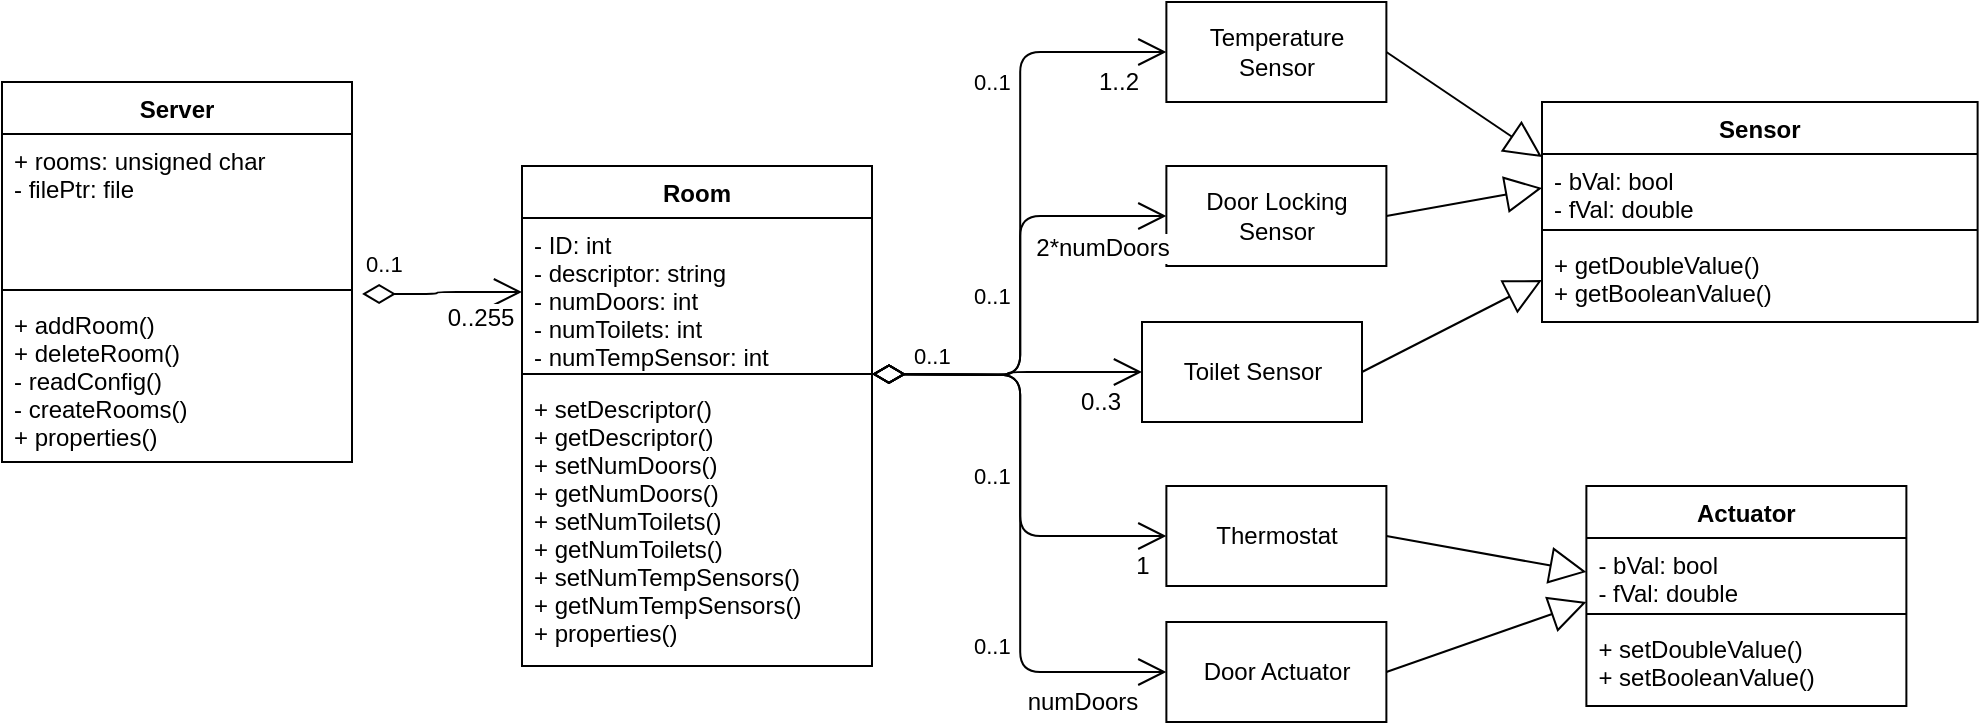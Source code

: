 <mxfile version="12.9.3" type="device"><diagram id="3Pt5scajPjNzUHkOrpBH" name="Page-1"><mxGraphModel dx="1061" dy="594" grid="1" gridSize="10" guides="1" tooltips="1" connect="1" arrows="1" fold="1" page="1" pageScale="1" pageWidth="1169" pageHeight="827" math="0" shadow="0"><root><mxCell id="0"/><mxCell id="1" parent="0"/><mxCell id="AfueZ1ysDypsQj0NQMHV-8" value="Temperature&lt;br&gt;Sensor" style="html=1;" parent="1" vertex="1"><mxGeometry x="732.19" y="320" width="110" height="50" as="geometry"/></mxCell><mxCell id="AfueZ1ysDypsQj0NQMHV-13" value="Door Locking&lt;br&gt;Sensor" style="html=1;" parent="1" vertex="1"><mxGeometry x="732.19" y="402" width="110" height="50" as="geometry"/></mxCell><mxCell id="AfueZ1ysDypsQj0NQMHV-15" value="0..1" style="endArrow=open;html=1;endSize=12;startArrow=diamondThin;startSize=14;startFill=0;edgeStyle=orthogonalEdgeStyle;align=left;verticalAlign=bottom;entryX=0;entryY=0.5;entryDx=0;entryDy=0;exitX=1;exitY=0.5;exitDx=0;exitDy=0;" parent="1" target="AfueZ1ysDypsQj0NQMHV-8" edge="1"><mxGeometry x="0.375" y="25" relative="1" as="geometry"><mxPoint x="585.0" y="506" as="sourcePoint"/><mxPoint x="660" y="610" as="targetPoint"/><mxPoint as="offset"/></mxGeometry></mxCell><mxCell id="AfueZ1ysDypsQj0NQMHV-16" value="1..2" style="text;html=1;resizable=0;points=[];align=center;verticalAlign=middle;labelBackgroundColor=#ffffff;" parent="AfueZ1ysDypsQj0NQMHV-15" vertex="1" connectable="0"><mxGeometry x="0.903" y="-3" relative="1" as="geometry"><mxPoint x="-9.33" y="12" as="offset"/></mxGeometry></mxCell><mxCell id="AfueZ1ysDypsQj0NQMHV-17" value="" style="endArrow=block;endSize=16;endFill=0;html=1;entryX=0;entryY=0.25;entryDx=0;entryDy=0;exitX=1;exitY=0.5;exitDx=0;exitDy=0;" parent="1" source="AfueZ1ysDypsQj0NQMHV-8" target="AfueZ1ysDypsQj0NQMHV-9" edge="1"><mxGeometry x="0.058" y="-8" width="160" relative="1" as="geometry"><mxPoint x="612.19" y="620" as="sourcePoint"/><mxPoint x="772.19" y="620" as="targetPoint"/><mxPoint as="offset"/></mxGeometry></mxCell><mxCell id="AfueZ1ysDypsQj0NQMHV-18" value="" style="endArrow=block;endSize=16;endFill=0;html=1;entryX=0;entryY=0.5;entryDx=0;entryDy=0;exitX=1;exitY=0.5;exitDx=0;exitDy=0;" parent="1" source="AfueZ1ysDypsQj0NQMHV-13" target="AfueZ1ysDypsQj0NQMHV-10" edge="1"><mxGeometry x="0.058" y="-8" width="160" relative="1" as="geometry"><mxPoint x="862.19" y="550" as="sourcePoint"/><mxPoint x="972.19" y="444.0" as="targetPoint"/><mxPoint as="offset"/></mxGeometry></mxCell><mxCell id="s8RaV9ek4FCz3kDoMfTA-5" value="Thermostat" style="html=1;" parent="1" vertex="1"><mxGeometry x="732.19" y="562" width="110" height="50" as="geometry"/></mxCell><mxCell id="s8RaV9ek4FCz3kDoMfTA-6" value="Toilet Sensor" style="html=1;" parent="1" vertex="1"><mxGeometry x="720" y="480" width="110" height="50" as="geometry"/></mxCell><mxCell id="s8RaV9ek4FCz3kDoMfTA-7" value="" style="endArrow=block;endSize=16;endFill=0;html=1;entryX=0;entryY=0.5;entryDx=0;entryDy=0;exitX=1;exitY=0.5;exitDx=0;exitDy=0;" parent="1" source="s8RaV9ek4FCz3kDoMfTA-6" target="AfueZ1ysDypsQj0NQMHV-12" edge="1"><mxGeometry x="0.058" y="-8" width="160" relative="1" as="geometry"><mxPoint x="852.19" y="441" as="sourcePoint"/><mxPoint x="952.19" y="403" as="targetPoint"/><mxPoint as="offset"/></mxGeometry></mxCell><mxCell id="s8RaV9ek4FCz3kDoMfTA-8" value="" style="endArrow=block;endSize=16;endFill=0;html=1;entryX=0;entryY=0.5;entryDx=0;entryDy=0;exitX=1;exitY=0.5;exitDx=0;exitDy=0;" parent="1" source="s8RaV9ek4FCz3kDoMfTA-5" target="s8RaV9ek4FCz3kDoMfTA-2" edge="1"><mxGeometry x="0.058" y="-8" width="160" relative="1" as="geometry"><mxPoint x="862.19" y="451" as="sourcePoint"/><mxPoint x="962.19" y="413" as="targetPoint"/><mxPoint as="offset"/></mxGeometry></mxCell><mxCell id="WENLsrXnCyXyM0bJ2roN-1" value="Door Actuator" style="html=1;" parent="1" vertex="1"><mxGeometry x="732.19" y="630" width="110" height="50" as="geometry"/></mxCell><mxCell id="WENLsrXnCyXyM0bJ2roN-2" value="" style="endArrow=block;endSize=16;endFill=0;html=1;exitX=1;exitY=0.5;exitDx=0;exitDy=0;" parent="1" source="WENLsrXnCyXyM0bJ2roN-1" edge="1"><mxGeometry x="0.058" y="-8" width="160" relative="1" as="geometry"><mxPoint x="852.19" y="650" as="sourcePoint"/><mxPoint x="942.19" y="620" as="targetPoint"/><mxPoint as="offset"/></mxGeometry></mxCell><mxCell id="WENLsrXnCyXyM0bJ2roN-3" value="0..1" style="endArrow=open;html=1;endSize=12;startArrow=diamondThin;startSize=14;startFill=0;edgeStyle=orthogonalEdgeStyle;align=left;verticalAlign=bottom;exitX=1;exitY=0.5;exitDx=0;exitDy=0;entryX=0;entryY=0.5;entryDx=0;entryDy=0;" parent="1" target="AfueZ1ysDypsQj0NQMHV-13" edge="1"><mxGeometry x="-0.072" y="25" relative="1" as="geometry"><mxPoint x="585.0" y="506" as="sourcePoint"/><mxPoint x="690" y="345" as="targetPoint"/><mxPoint as="offset"/></mxGeometry></mxCell><mxCell id="WENLsrXnCyXyM0bJ2roN-4" value="2*numDoors" style="text;html=1;resizable=0;points=[];align=center;verticalAlign=middle;labelBackgroundColor=#ffffff;" parent="WENLsrXnCyXyM0bJ2roN-3" vertex="1" connectable="0"><mxGeometry x="0.903" y="-3" relative="1" as="geometry"><mxPoint x="-21.4" y="13.0" as="offset"/></mxGeometry></mxCell><mxCell id="WENLsrXnCyXyM0bJ2roN-5" value="0..1" style="endArrow=open;html=1;endSize=12;startArrow=diamondThin;startSize=14;startFill=0;edgeStyle=orthogonalEdgeStyle;align=left;verticalAlign=bottom;entryX=0;entryY=0.5;entryDx=0;entryDy=0;exitX=1;exitY=0.5;exitDx=0;exitDy=0;" parent="1" target="s8RaV9ek4FCz3kDoMfTA-6" edge="1"><mxGeometry x="-0.722" relative="1" as="geometry"><mxPoint x="585.0" y="506" as="sourcePoint"/><mxPoint x="690" y="431" as="targetPoint"/><mxPoint as="offset"/></mxGeometry></mxCell><mxCell id="WENLsrXnCyXyM0bJ2roN-6" value="0..3" style="text;html=1;resizable=0;points=[];align=center;verticalAlign=middle;labelBackgroundColor=#ffffff;" parent="WENLsrXnCyXyM0bJ2roN-5" vertex="1" connectable="0"><mxGeometry x="0.903" y="-3" relative="1" as="geometry"><mxPoint x="-14.57" y="12" as="offset"/></mxGeometry></mxCell><mxCell id="WENLsrXnCyXyM0bJ2roN-7" value="0..1" style="endArrow=open;html=1;endSize=12;startArrow=diamondThin;startSize=14;startFill=0;edgeStyle=orthogonalEdgeStyle;align=left;verticalAlign=bottom;entryX=0;entryY=0.5;entryDx=0;entryDy=0;exitX=1;exitY=0.5;exitDx=0;exitDy=0;" parent="1" target="s8RaV9ek4FCz3kDoMfTA-5" edge="1"><mxGeometry x="0.179" y="-25" relative="1" as="geometry"><mxPoint x="585.0" y="506" as="sourcePoint"/><mxPoint x="700" y="441" as="targetPoint"/><mxPoint as="offset"/></mxGeometry></mxCell><mxCell id="WENLsrXnCyXyM0bJ2roN-8" value="1" style="text;html=1;resizable=0;points=[];align=center;verticalAlign=middle;labelBackgroundColor=#ffffff;" parent="WENLsrXnCyXyM0bJ2roN-7" vertex="1" connectable="0"><mxGeometry x="0.903" y="-3" relative="1" as="geometry"><mxPoint x="-1" y="12" as="offset"/></mxGeometry></mxCell><mxCell id="WENLsrXnCyXyM0bJ2roN-9" value="0..1" style="endArrow=open;html=1;endSize=12;startArrow=diamondThin;startSize=14;startFill=0;edgeStyle=orthogonalEdgeStyle;align=left;verticalAlign=bottom;entryX=0;entryY=0.5;entryDx=0;entryDy=0;" parent="1" target="WENLsrXnCyXyM0bJ2roN-1" edge="1"><mxGeometry x="0.477" y="-25" relative="1" as="geometry"><mxPoint x="585" y="506" as="sourcePoint"/><mxPoint x="710" y="451" as="targetPoint"/><mxPoint as="offset"/></mxGeometry></mxCell><mxCell id="WENLsrXnCyXyM0bJ2roN-10" value="numDoors" style="text;html=1;resizable=0;points=[];align=center;verticalAlign=middle;labelBackgroundColor=#ffffff;" parent="WENLsrXnCyXyM0bJ2roN-9" vertex="1" connectable="0"><mxGeometry x="0.903" y="-3" relative="1" as="geometry"><mxPoint x="-28" y="12" as="offset"/></mxGeometry></mxCell><mxCell id="ifOFFngiT0fjm3P6TJ4v-1" value="0..1" style="endArrow=open;html=1;endSize=12;startArrow=diamondThin;startSize=14;startFill=0;edgeStyle=orthogonalEdgeStyle;align=left;verticalAlign=bottom;entryX=0;entryY=0.5;entryDx=0;entryDy=0;exitX=1.029;exitY=-0.025;exitDx=0;exitDy=0;exitPerimeter=0;" parent="1" source="d2sI7Pk4INNdr710VM7S-10" target="1Cw-T90w7NJkS-9PfeAJ-12" edge="1"><mxGeometry x="-1" y="6" relative="1" as="geometry"><mxPoint x="330" y="465" as="sourcePoint"/><mxPoint x="425" y="407.0" as="targetPoint"/><mxPoint as="offset"/></mxGeometry></mxCell><mxCell id="ifOFFngiT0fjm3P6TJ4v-2" value="0..255" style="text;html=1;resizable=0;points=[];align=center;verticalAlign=middle;labelBackgroundColor=#ffffff;" parent="ifOFFngiT0fjm3P6TJ4v-1" vertex="1" connectable="0"><mxGeometry x="0.903" y="-3" relative="1" as="geometry"><mxPoint x="-16.9" y="10" as="offset"/></mxGeometry></mxCell><mxCell id="1Cw-T90w7NJkS-9PfeAJ-11" value="Room" style="swimlane;fontStyle=1;align=center;verticalAlign=top;childLayout=stackLayout;horizontal=1;startSize=26;horizontalStack=0;resizeParent=1;resizeParentMax=0;resizeLast=0;collapsible=1;marginBottom=0;" parent="1" vertex="1"><mxGeometry x="410" y="402" width="175" height="250" as="geometry"/></mxCell><mxCell id="1Cw-T90w7NJkS-9PfeAJ-12" value="- ID: int&#10;- descriptor: string &#10;- numDoors: int&#10;- numToilets: int&#10;- numTempSensor: int&#10;" style="text;strokeColor=none;fillColor=none;align=left;verticalAlign=top;spacingLeft=4;spacingRight=4;overflow=hidden;rotatable=0;points=[[0,0.5],[1,0.5]];portConstraint=eastwest;" parent="1Cw-T90w7NJkS-9PfeAJ-11" vertex="1"><mxGeometry y="26" width="175" height="74" as="geometry"/></mxCell><mxCell id="1Cw-T90w7NJkS-9PfeAJ-13" value="" style="line;strokeWidth=1;fillColor=none;align=left;verticalAlign=middle;spacingTop=-1;spacingLeft=3;spacingRight=3;rotatable=0;labelPosition=right;points=[];portConstraint=eastwest;" parent="1Cw-T90w7NJkS-9PfeAJ-11" vertex="1"><mxGeometry y="100" width="175" height="8" as="geometry"/></mxCell><mxCell id="1Cw-T90w7NJkS-9PfeAJ-14" value="+ setDescriptor()&#10;+ getDescriptor()&#10;+ setNumDoors()&#10;+ getNumDoors()&#10;+ setNumToilets()&#10;+ getNumToilets()&#10;+ setNumTempSensors()&#10;+ getNumTempSensors()&#10;+ properties()" style="text;strokeColor=none;fillColor=none;align=left;verticalAlign=top;spacingLeft=4;spacingRight=4;overflow=hidden;rotatable=0;points=[[0,0.5],[1,0.5]];portConstraint=eastwest;" parent="1Cw-T90w7NJkS-9PfeAJ-11" vertex="1"><mxGeometry y="108" width="175" height="142" as="geometry"/></mxCell><mxCell id="s8RaV9ek4FCz3kDoMfTA-1" value="Actuator" style="swimlane;fontStyle=1;align=center;verticalAlign=top;childLayout=stackLayout;horizontal=1;startSize=26;horizontalStack=0;resizeParent=1;resizeParentMax=0;resizeLast=0;collapsible=1;marginBottom=0;" parent="1" vertex="1"><mxGeometry x="942.19" y="562" width="160" height="110" as="geometry"/></mxCell><mxCell id="s8RaV9ek4FCz3kDoMfTA-2" value="- bVal: bool&#10;- fVal: double" style="text;strokeColor=none;fillColor=none;align=left;verticalAlign=top;spacingLeft=4;spacingRight=4;overflow=hidden;rotatable=0;points=[[0,0.5],[1,0.5]];portConstraint=eastwest;" parent="s8RaV9ek4FCz3kDoMfTA-1" vertex="1"><mxGeometry y="26" width="160" height="34" as="geometry"/></mxCell><mxCell id="s8RaV9ek4FCz3kDoMfTA-3" value="" style="line;strokeWidth=1;fillColor=none;align=left;verticalAlign=middle;spacingTop=-1;spacingLeft=3;spacingRight=3;rotatable=0;labelPosition=right;points=[];portConstraint=eastwest;" parent="s8RaV9ek4FCz3kDoMfTA-1" vertex="1"><mxGeometry y="60" width="160" height="8" as="geometry"/></mxCell><mxCell id="s8RaV9ek4FCz3kDoMfTA-4" value="+ setDoubleValue()&#10;+ setBooleanValue()" style="text;strokeColor=none;fillColor=none;align=left;verticalAlign=top;spacingLeft=4;spacingRight=4;overflow=hidden;rotatable=0;points=[[0,0.5],[1,0.5]];portConstraint=eastwest;" parent="s8RaV9ek4FCz3kDoMfTA-1" vertex="1"><mxGeometry y="68" width="160" height="42" as="geometry"/></mxCell><mxCell id="AfueZ1ysDypsQj0NQMHV-9" value="Sensor" style="swimlane;fontStyle=1;align=center;verticalAlign=top;childLayout=stackLayout;horizontal=1;startSize=26;horizontalStack=0;resizeParent=1;resizeParentMax=0;resizeLast=0;collapsible=1;marginBottom=0;" parent="1" vertex="1"><mxGeometry x="920" y="370" width="217.81" height="110" as="geometry"/></mxCell><mxCell id="AfueZ1ysDypsQj0NQMHV-10" value="- bVal: bool&#10;- fVal: double" style="text;strokeColor=none;fillColor=none;align=left;verticalAlign=top;spacingLeft=4;spacingRight=4;overflow=hidden;rotatable=0;points=[[0,0.5],[1,0.5]];portConstraint=eastwest;" parent="AfueZ1ysDypsQj0NQMHV-9" vertex="1"><mxGeometry y="26" width="217.81" height="34" as="geometry"/></mxCell><mxCell id="AfueZ1ysDypsQj0NQMHV-11" value="" style="line;strokeWidth=1;fillColor=none;align=left;verticalAlign=middle;spacingTop=-1;spacingLeft=3;spacingRight=3;rotatable=0;labelPosition=right;points=[];portConstraint=eastwest;" parent="AfueZ1ysDypsQj0NQMHV-9" vertex="1"><mxGeometry y="60" width="217.81" height="8" as="geometry"/></mxCell><mxCell id="AfueZ1ysDypsQj0NQMHV-12" value="+ getDoubleValue()&#10;+ getBooleanValue()" style="text;strokeColor=none;fillColor=none;align=left;verticalAlign=top;spacingLeft=4;spacingRight=4;overflow=hidden;rotatable=0;points=[[0,0.5],[1,0.5]];portConstraint=eastwest;" parent="AfueZ1ysDypsQj0NQMHV-9" vertex="1"><mxGeometry y="68" width="217.81" height="42" as="geometry"/></mxCell><mxCell id="d2sI7Pk4INNdr710VM7S-7" value="Server" style="swimlane;fontStyle=1;align=center;verticalAlign=top;childLayout=stackLayout;horizontal=1;startSize=26;horizontalStack=0;resizeParent=1;resizeParentMax=0;resizeLast=0;collapsible=1;marginBottom=0;" vertex="1" parent="1"><mxGeometry x="150" y="360" width="175" height="190" as="geometry"/></mxCell><mxCell id="d2sI7Pk4INNdr710VM7S-8" value="+ rooms: unsigned char&#10;- filePtr: file" style="text;strokeColor=none;fillColor=none;align=left;verticalAlign=top;spacingLeft=4;spacingRight=4;overflow=hidden;rotatable=0;points=[[0,0.5],[1,0.5]];portConstraint=eastwest;" vertex="1" parent="d2sI7Pk4INNdr710VM7S-7"><mxGeometry y="26" width="175" height="74" as="geometry"/></mxCell><mxCell id="d2sI7Pk4INNdr710VM7S-9" value="" style="line;strokeWidth=1;fillColor=none;align=left;verticalAlign=middle;spacingTop=-1;spacingLeft=3;spacingRight=3;rotatable=0;labelPosition=right;points=[];portConstraint=eastwest;" vertex="1" parent="d2sI7Pk4INNdr710VM7S-7"><mxGeometry y="100" width="175" height="8" as="geometry"/></mxCell><mxCell id="d2sI7Pk4INNdr710VM7S-10" value="+ addRoom()&#10;+ deleteRoom()&#10;- readConfig()&#10;- createRooms()&#10;+ properties()&#10;" style="text;strokeColor=none;fillColor=none;align=left;verticalAlign=top;spacingLeft=4;spacingRight=4;overflow=hidden;rotatable=0;points=[[0,0.5],[1,0.5]];portConstraint=eastwest;" vertex="1" parent="d2sI7Pk4INNdr710VM7S-7"><mxGeometry y="108" width="175" height="82" as="geometry"/></mxCell></root></mxGraphModel></diagram></mxfile>